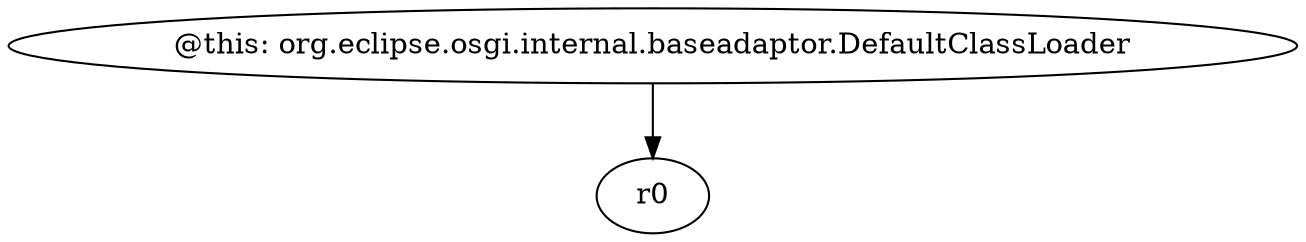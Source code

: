 digraph g {
0[label="@this: org.eclipse.osgi.internal.baseadaptor.DefaultClassLoader"]
1[label="r0"]
0->1[label=""]
}